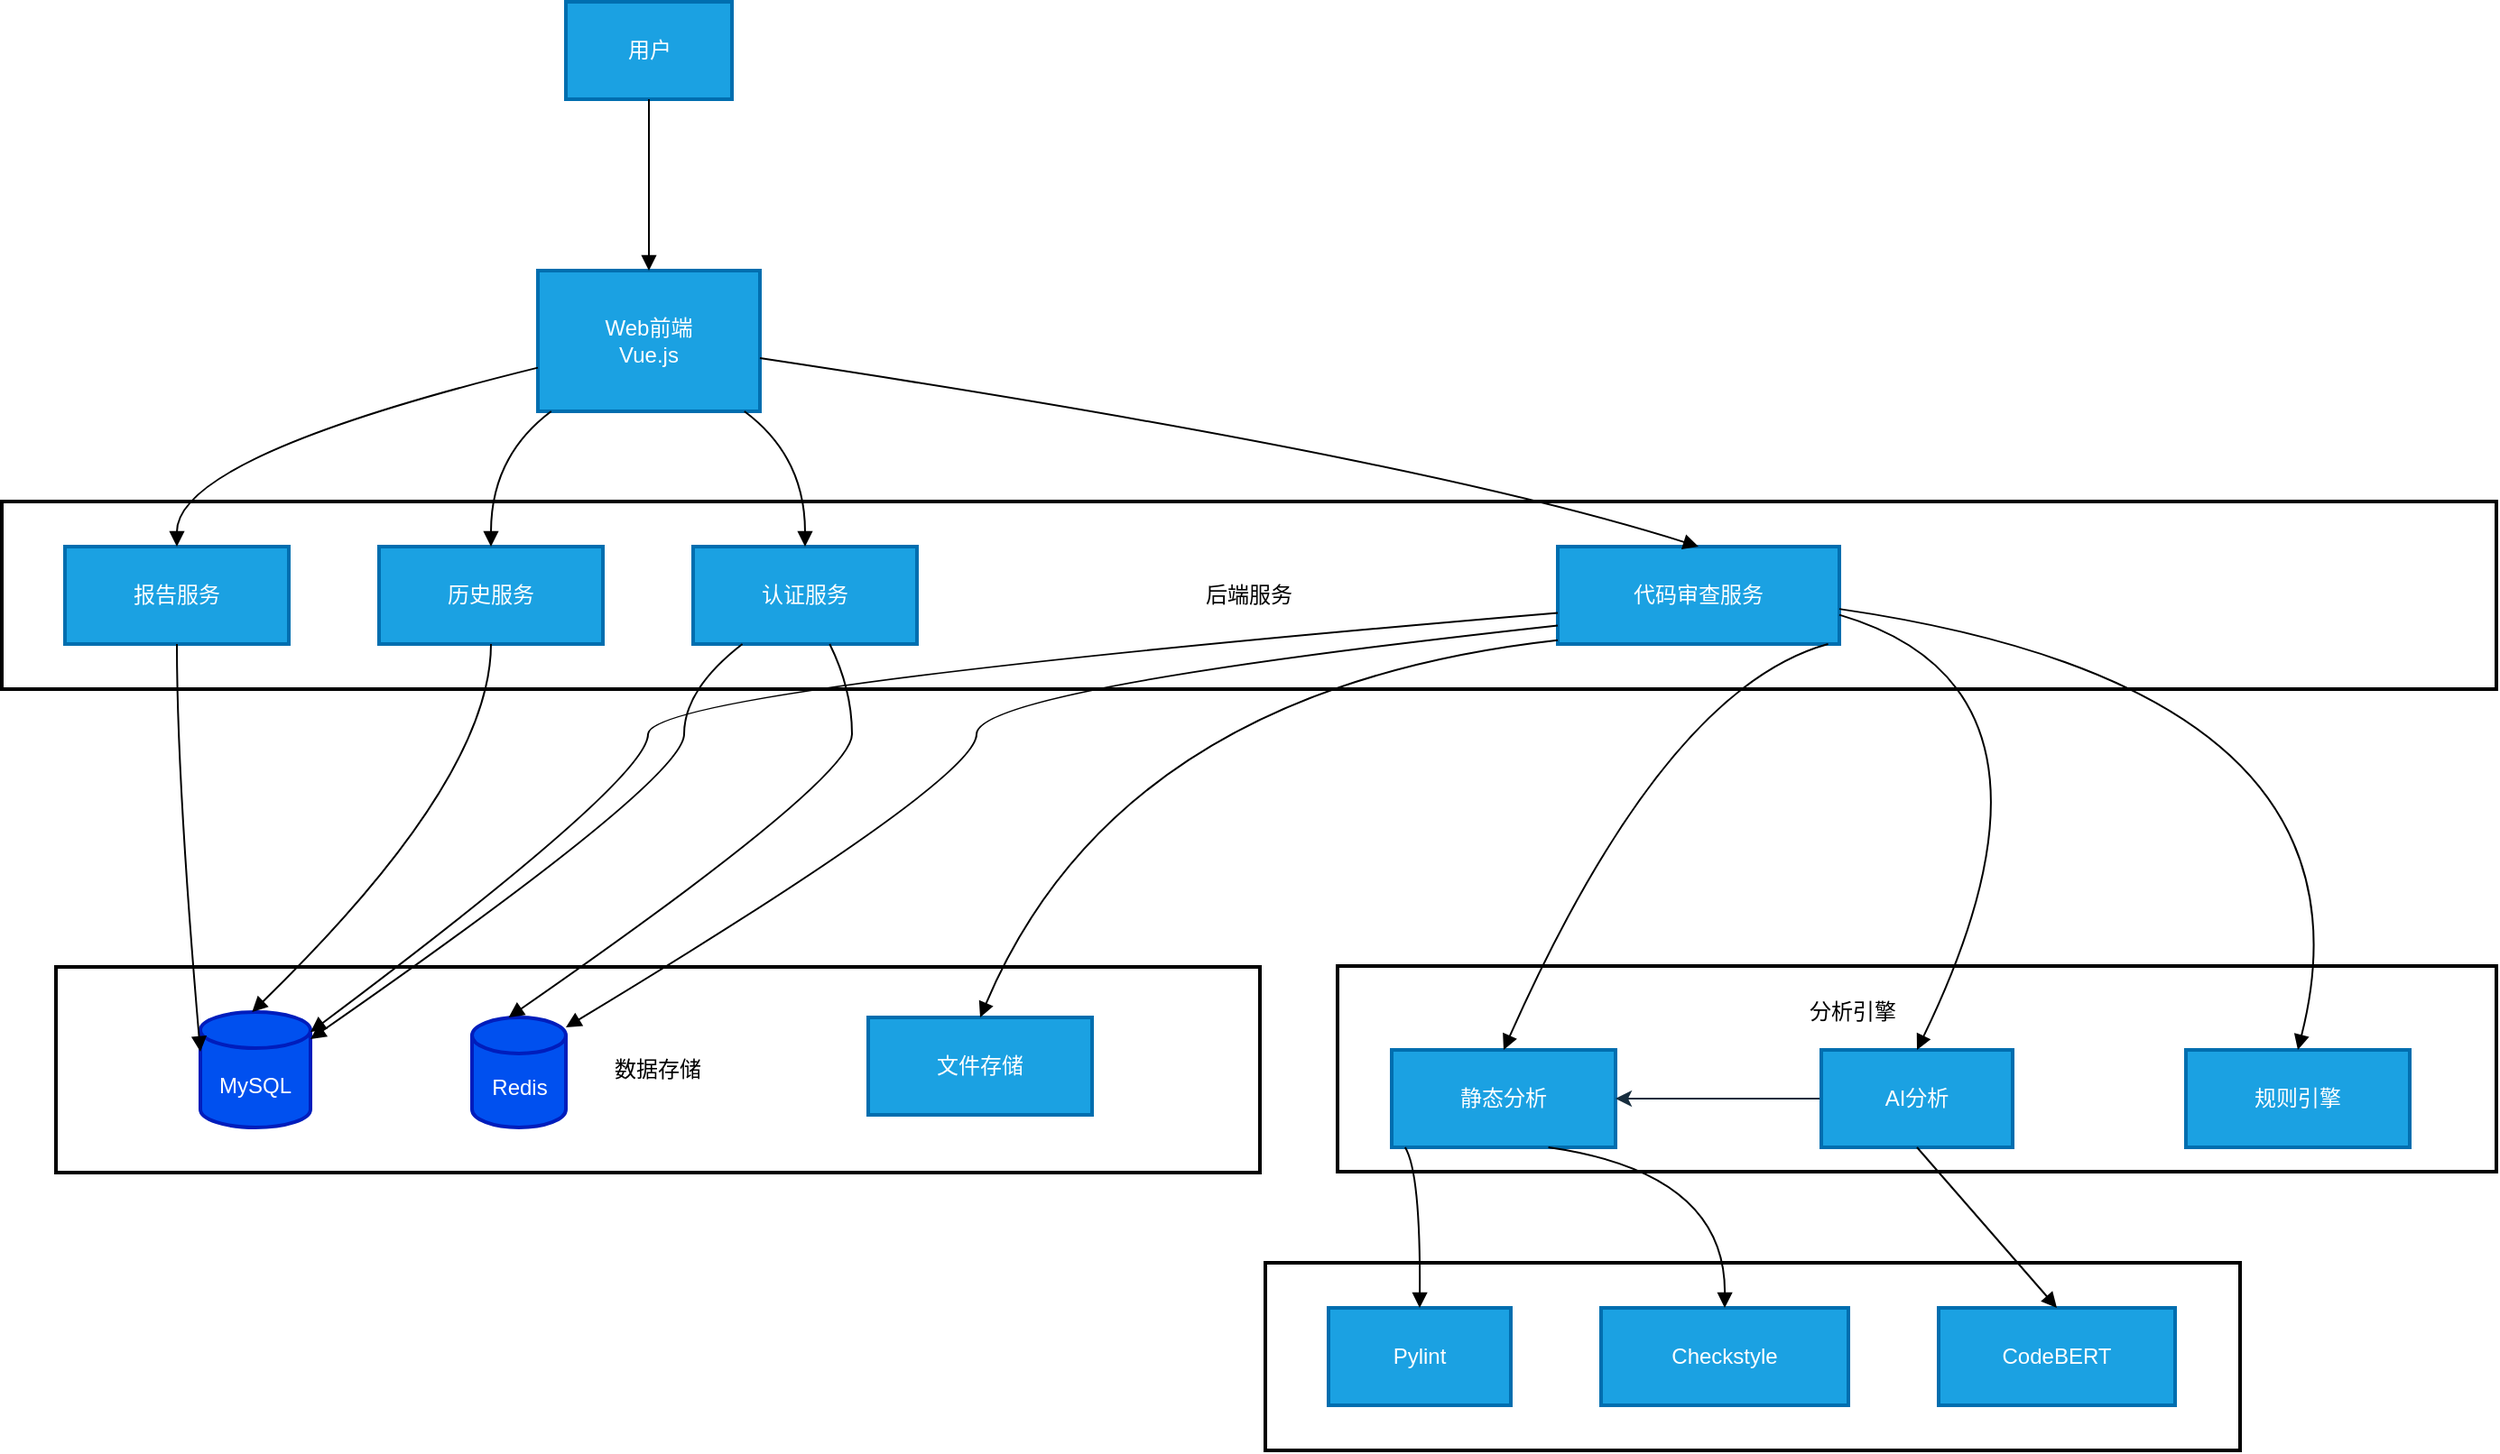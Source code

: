 <mxfile version="28.2.5">
  <diagram name="第 1 页" id="kJq01X_001uglYrOJBMa">
    <mxGraphModel dx="1807" dy="-129" grid="1" gridSize="10" guides="1" tooltips="1" connect="1" arrows="1" fold="1" page="1" pageScale="1" pageWidth="827" pageHeight="1169" background="none" math="0" shadow="0">
      <root>
        <mxCell id="0" />
        <mxCell id="1" parent="0" />
        <mxCell id="fixsXY8NAt6XQtkDfngQ-129" value="数据存储" style="whiteSpace=wrap;strokeWidth=2;" vertex="1" parent="1">
          <mxGeometry x="190" y="2850" width="667" height="114" as="geometry" />
        </mxCell>
        <mxCell id="fixsXY8NAt6XQtkDfngQ-130" value="分析工具" style="whiteSpace=wrap;strokeWidth=2;" vertex="1" parent="1">
          <mxGeometry x="860" y="3014" width="540" height="104" as="geometry" />
        </mxCell>
        <mxCell id="fixsXY8NAt6XQtkDfngQ-131" value="" style="whiteSpace=wrap;strokeWidth=2;" vertex="1" parent="1">
          <mxGeometry x="900" y="2849.5" width="642" height="114" as="geometry" />
        </mxCell>
        <mxCell id="fixsXY8NAt6XQtkDfngQ-132" value="后端服务" style="whiteSpace=wrap;strokeWidth=2;" vertex="1" parent="1">
          <mxGeometry x="160" y="2592" width="1382" height="104" as="geometry" />
        </mxCell>
        <mxCell id="fixsXY8NAt6XQtkDfngQ-133" value="用户" style="whiteSpace=wrap;strokeWidth=2;fillColor=#1ba1e2;strokeColor=#006EAF;fontColor=#ffffff;" vertex="1" parent="1">
          <mxGeometry x="472.5" y="2315" width="92" height="54" as="geometry" />
        </mxCell>
        <mxCell id="fixsXY8NAt6XQtkDfngQ-134" value="Web前端&#xa;Vue.js" style="whiteSpace=wrap;strokeWidth=2;fillColor=#1ba1e2;fontColor=#ffffff;strokeColor=#006EAF;" vertex="1" parent="1">
          <mxGeometry x="457" y="2464" width="123" height="78" as="geometry" />
        </mxCell>
        <mxCell id="fixsXY8NAt6XQtkDfngQ-135" value="认证服务" style="whiteSpace=wrap;strokeWidth=2;fillColor=#1ba1e2;fontColor=#ffffff;strokeColor=#006EAF;" vertex="1" parent="1">
          <mxGeometry x="543" y="2617" width="124" height="54" as="geometry" />
        </mxCell>
        <mxCell id="fixsXY8NAt6XQtkDfngQ-136" value="代码审查服务" style="whiteSpace=wrap;strokeWidth=2;fillColor=#1ba1e2;fontColor=#ffffff;strokeColor=#006EAF;" vertex="1" parent="1">
          <mxGeometry x="1022" y="2617" width="156" height="54" as="geometry" />
        </mxCell>
        <mxCell id="fixsXY8NAt6XQtkDfngQ-137" value="历史服务" style="whiteSpace=wrap;strokeWidth=2;fillColor=#1ba1e2;fontColor=#ffffff;strokeColor=#006EAF;" vertex="1" parent="1">
          <mxGeometry x="369" y="2617" width="124" height="54" as="geometry" />
        </mxCell>
        <mxCell id="fixsXY8NAt6XQtkDfngQ-138" value="报告服务" style="whiteSpace=wrap;strokeWidth=2;fillColor=#1ba1e2;fontColor=#ffffff;strokeColor=#006EAF;" vertex="1" parent="1">
          <mxGeometry x="195" y="2617" width="124" height="54" as="geometry" />
        </mxCell>
        <mxCell id="fixsXY8NAt6XQtkDfngQ-139" value="静态分析" style="whiteSpace=wrap;strokeWidth=2;fillColor=#1ba1e2;fontColor=#ffffff;strokeColor=#006EAF;" vertex="1" parent="1">
          <mxGeometry x="930" y="2896" width="124" height="54" as="geometry" />
        </mxCell>
        <mxCell id="fixsXY8NAt6XQtkDfngQ-168" value="" style="edgeStyle=orthogonalEdgeStyle;rounded=0;orthogonalLoop=1;jettySize=auto;html=1;strokeColor=#182E3E;" edge="1" parent="1" source="fixsXY8NAt6XQtkDfngQ-140" target="fixsXY8NAt6XQtkDfngQ-139">
          <mxGeometry relative="1" as="geometry" />
        </mxCell>
        <mxCell id="fixsXY8NAt6XQtkDfngQ-140" value="AI分析" style="whiteSpace=wrap;strokeWidth=2;fillColor=#1ba1e2;fontColor=#ffffff;strokeColor=#006EAF;" vertex="1" parent="1">
          <mxGeometry x="1168" y="2896" width="106" height="54" as="geometry" />
        </mxCell>
        <mxCell id="fixsXY8NAt6XQtkDfngQ-141" value="规则引擎" style="whiteSpace=wrap;strokeWidth=2;fillColor=#1ba1e2;fontColor=#ffffff;strokeColor=#006EAF;" vertex="1" parent="1">
          <mxGeometry x="1370" y="2896" width="124" height="54" as="geometry" />
        </mxCell>
        <mxCell id="fixsXY8NAt6XQtkDfngQ-142" value="Pylint" style="whiteSpace=wrap;strokeWidth=2;fillColor=#1ba1e2;fontColor=#ffffff;strokeColor=#006EAF;" vertex="1" parent="1">
          <mxGeometry x="895" y="3039" width="101" height="54" as="geometry" />
        </mxCell>
        <mxCell id="fixsXY8NAt6XQtkDfngQ-143" value="Checkstyle" style="whiteSpace=wrap;strokeWidth=2;fillColor=#1ba1e2;fontColor=#ffffff;strokeColor=#006EAF;" vertex="1" parent="1">
          <mxGeometry x="1046" y="3039" width="137" height="54" as="geometry" />
        </mxCell>
        <mxCell id="fixsXY8NAt6XQtkDfngQ-144" value="CodeBERT" style="whiteSpace=wrap;strokeWidth=2;fillColor=#1ba1e2;fontColor=#ffffff;strokeColor=#006EAF;" vertex="1" parent="1">
          <mxGeometry x="1233" y="3039" width="131" height="54" as="geometry" />
        </mxCell>
        <mxCell id="fixsXY8NAt6XQtkDfngQ-145" value="MySQL" style="shape=cylinder3;boundedLbl=1;backgroundOutline=1;size=10;strokeWidth=2;whiteSpace=wrap;fillColor=#0050ef;fontColor=#ffffff;strokeColor=#001DBC;" vertex="1" parent="1">
          <mxGeometry x="270" y="2875" width="61" height="64" as="geometry" />
        </mxCell>
        <mxCell id="fixsXY8NAt6XQtkDfngQ-146" value="Redis" style="shape=cylinder3;boundedLbl=1;backgroundOutline=1;size=10;strokeWidth=2;whiteSpace=wrap;fillColor=#0050ef;fontColor=#ffffff;strokeColor=#001DBC;" vertex="1" parent="1">
          <mxGeometry x="420.5" y="2878" width="52" height="61" as="geometry" />
        </mxCell>
        <mxCell id="fixsXY8NAt6XQtkDfngQ-147" value="文件存储" style="whiteSpace=wrap;strokeWidth=2;fillColor=#1ba1e2;fontColor=#ffffff;strokeColor=#006EAF;" vertex="1" parent="1">
          <mxGeometry x="640" y="2878" width="124" height="54" as="geometry" />
        </mxCell>
        <mxCell id="fixsXY8NAt6XQtkDfngQ-148" value="" style="curved=1;startArrow=none;endArrow=block;exitX=0.5;exitY=1;entryX=0.5;entryY=0;rounded=0;" edge="1" parent="1" source="fixsXY8NAt6XQtkDfngQ-133" target="fixsXY8NAt6XQtkDfngQ-134">
          <mxGeometry relative="1" as="geometry">
            <Array as="points" />
          </mxGeometry>
        </mxCell>
        <mxCell id="fixsXY8NAt6XQtkDfngQ-149" value="" style="curved=1;startArrow=none;endArrow=block;exitX=0.93;exitY=1;entryX=0.5;entryY=0;rounded=0;" edge="1" parent="1" source="fixsXY8NAt6XQtkDfngQ-134" target="fixsXY8NAt6XQtkDfngQ-135">
          <mxGeometry relative="1" as="geometry">
            <Array as="points">
              <mxPoint x="605" y="2567" />
            </Array>
          </mxGeometry>
        </mxCell>
        <mxCell id="fixsXY8NAt6XQtkDfngQ-150" value="" style="curved=1;startArrow=none;endArrow=block;exitX=0.99;exitY=0.62;entryX=0.5;entryY=0;rounded=0;" edge="1" parent="1" source="fixsXY8NAt6XQtkDfngQ-134" target="fixsXY8NAt6XQtkDfngQ-136">
          <mxGeometry relative="1" as="geometry">
            <Array as="points">
              <mxPoint x="942" y="2567" />
            </Array>
          </mxGeometry>
        </mxCell>
        <mxCell id="fixsXY8NAt6XQtkDfngQ-151" value="" style="curved=1;startArrow=none;endArrow=block;exitX=0.06;exitY=1;entryX=0.5;entryY=0;rounded=0;" edge="1" parent="1" source="fixsXY8NAt6XQtkDfngQ-134" target="fixsXY8NAt6XQtkDfngQ-137">
          <mxGeometry relative="1" as="geometry">
            <Array as="points">
              <mxPoint x="431" y="2567" />
            </Array>
          </mxGeometry>
        </mxCell>
        <mxCell id="fixsXY8NAt6XQtkDfngQ-152" value="" style="curved=1;startArrow=none;endArrow=block;exitX=0;exitY=0.69;entryX=0.5;entryY=0;rounded=0;" edge="1" parent="1" source="fixsXY8NAt6XQtkDfngQ-134" target="fixsXY8NAt6XQtkDfngQ-138">
          <mxGeometry relative="1" as="geometry">
            <Array as="points">
              <mxPoint x="257" y="2567" />
            </Array>
          </mxGeometry>
        </mxCell>
        <mxCell id="fixsXY8NAt6XQtkDfngQ-153" value="" style="curved=1;startArrow=none;endArrow=block;exitX=0.96;exitY=1;entryX=0.5;entryY=0;rounded=0;" edge="1" parent="1" source="fixsXY8NAt6XQtkDfngQ-136" target="fixsXY8NAt6XQtkDfngQ-139">
          <mxGeometry relative="1" as="geometry">
            <Array as="points">
              <mxPoint x="1081" y="2696" />
            </Array>
          </mxGeometry>
        </mxCell>
        <mxCell id="fixsXY8NAt6XQtkDfngQ-154" value="" style="curved=1;startArrow=none;endArrow=block;exitX=1;exitY=0.7;entryX=0.5;entryY=0;rounded=0;" edge="1" parent="1" source="fixsXY8NAt6XQtkDfngQ-136" target="fixsXY8NAt6XQtkDfngQ-140">
          <mxGeometry relative="1" as="geometry">
            <Array as="points">
              <mxPoint x="1318" y="2696" />
            </Array>
          </mxGeometry>
        </mxCell>
        <mxCell id="fixsXY8NAt6XQtkDfngQ-155" value="" style="curved=1;startArrow=none;endArrow=block;exitX=1;exitY=0.64;entryX=0.5;entryY=0;rounded=0;" edge="1" parent="1" source="fixsXY8NAt6XQtkDfngQ-136" target="fixsXY8NAt6XQtkDfngQ-141">
          <mxGeometry relative="1" as="geometry">
            <Array as="points">
              <mxPoint x="1483" y="2696" />
            </Array>
          </mxGeometry>
        </mxCell>
        <mxCell id="fixsXY8NAt6XQtkDfngQ-156" value="" style="curved=1;startArrow=none;endArrow=block;exitX=0.06;exitY=1;entryX=0.5;entryY=-0.01;rounded=0;" edge="1" parent="1" source="fixsXY8NAt6XQtkDfngQ-139" target="fixsXY8NAt6XQtkDfngQ-142">
          <mxGeometry relative="1" as="geometry">
            <Array as="points">
              <mxPoint x="946" y="2964" />
            </Array>
          </mxGeometry>
        </mxCell>
        <mxCell id="fixsXY8NAt6XQtkDfngQ-157" value="" style="curved=1;startArrow=none;endArrow=block;exitX=0.7;exitY=1;entryX=0.5;entryY=-0.01;rounded=0;" edge="1" parent="1" source="fixsXY8NAt6XQtkDfngQ-139" target="fixsXY8NAt6XQtkDfngQ-143">
          <mxGeometry relative="1" as="geometry">
            <Array as="points">
              <mxPoint x="1115" y="2964" />
            </Array>
          </mxGeometry>
        </mxCell>
        <mxCell id="fixsXY8NAt6XQtkDfngQ-158" value="" style="curved=1;startArrow=none;endArrow=block;exitX=0.5;exitY=1;entryX=0.5;entryY=-0.01;rounded=0;" edge="1" parent="1" source="fixsXY8NAt6XQtkDfngQ-140" target="fixsXY8NAt6XQtkDfngQ-144">
          <mxGeometry relative="1" as="geometry">
            <Array as="points" />
          </mxGeometry>
        </mxCell>
        <mxCell id="fixsXY8NAt6XQtkDfngQ-159" value="" style="curved=1;startArrow=none;endArrow=block;exitX=0.22;exitY=1;entryX=0.99;entryY=0.24;rounded=0;" edge="1" parent="1" source="fixsXY8NAt6XQtkDfngQ-135" target="fixsXY8NAt6XQtkDfngQ-145">
          <mxGeometry relative="1" as="geometry">
            <Array as="points">
              <mxPoint x="538" y="2696" />
              <mxPoint x="538" y="2746" />
            </Array>
          </mxGeometry>
        </mxCell>
        <mxCell id="fixsXY8NAt6XQtkDfngQ-160" value="" style="curved=1;startArrow=none;endArrow=block;exitX=0;exitY=0.68;entryX=0.99;entryY=0.18;rounded=0;" edge="1" parent="1" source="fixsXY8NAt6XQtkDfngQ-136" target="fixsXY8NAt6XQtkDfngQ-145">
          <mxGeometry relative="1" as="geometry">
            <Array as="points">
              <mxPoint x="518" y="2696" />
              <mxPoint x="518" y="2746" />
            </Array>
          </mxGeometry>
        </mxCell>
        <mxCell id="fixsXY8NAt6XQtkDfngQ-161" value="" style="curved=1;startArrow=none;endArrow=block;exitX=0.5;exitY=1;entryX=0.47;entryY=0;rounded=0;" edge="1" parent="1" source="fixsXY8NAt6XQtkDfngQ-137" target="fixsXY8NAt6XQtkDfngQ-145">
          <mxGeometry relative="1" as="geometry">
            <Array as="points">
              <mxPoint x="431" y="2746" />
            </Array>
          </mxGeometry>
        </mxCell>
        <mxCell id="fixsXY8NAt6XQtkDfngQ-162" value="" style="curved=1;startArrow=none;endArrow=block;exitX=0.5;exitY=1;entryX=-0.01;entryY=0.34;rounded=0;" edge="1" parent="1" source="fixsXY8NAt6XQtkDfngQ-138" target="fixsXY8NAt6XQtkDfngQ-145">
          <mxGeometry relative="1" as="geometry">
            <Array as="points">
              <mxPoint x="257" y="2746" />
            </Array>
          </mxGeometry>
        </mxCell>
        <mxCell id="fixsXY8NAt6XQtkDfngQ-163" value="" style="curved=1;startArrow=none;endArrow=block;exitX=0;exitY=0.81;entryX=1;entryY=0.09;rounded=0;" edge="1" parent="1" source="fixsXY8NAt6XQtkDfngQ-136" target="fixsXY8NAt6XQtkDfngQ-146">
          <mxGeometry relative="1" as="geometry">
            <Array as="points">
              <mxPoint x="700" y="2696" />
              <mxPoint x="700" y="2746" />
            </Array>
          </mxGeometry>
        </mxCell>
        <mxCell id="fixsXY8NAt6XQtkDfngQ-164" value="" style="curved=1;startArrow=none;endArrow=block;exitX=0.61;exitY=1;entryX=0.39;entryY=0;rounded=0;" edge="1" parent="1" source="fixsXY8NAt6XQtkDfngQ-135" target="fixsXY8NAt6XQtkDfngQ-146">
          <mxGeometry relative="1" as="geometry">
            <Array as="points">
              <mxPoint x="631" y="2696" />
              <mxPoint x="631" y="2746" />
            </Array>
          </mxGeometry>
        </mxCell>
        <mxCell id="fixsXY8NAt6XQtkDfngQ-165" value="" style="curved=1;startArrow=none;endArrow=block;exitX=0;exitY=0.96;entryX=0.5;entryY=0;rounded=0;" edge="1" parent="1" source="fixsXY8NAt6XQtkDfngQ-136" target="fixsXY8NAt6XQtkDfngQ-147">
          <mxGeometry relative="1" as="geometry">
            <Array as="points">
              <mxPoint x="779" y="2696" />
            </Array>
          </mxGeometry>
        </mxCell>
        <mxCell id="fixsXY8NAt6XQtkDfngQ-169" value="分析引擎" style="text;html=1;align=center;verticalAlign=middle;resizable=0;points=[];autosize=1;" vertex="1" parent="1">
          <mxGeometry x="1150" y="2860" width="70" height="30" as="geometry" />
        </mxCell>
      </root>
    </mxGraphModel>
  </diagram>
</mxfile>
